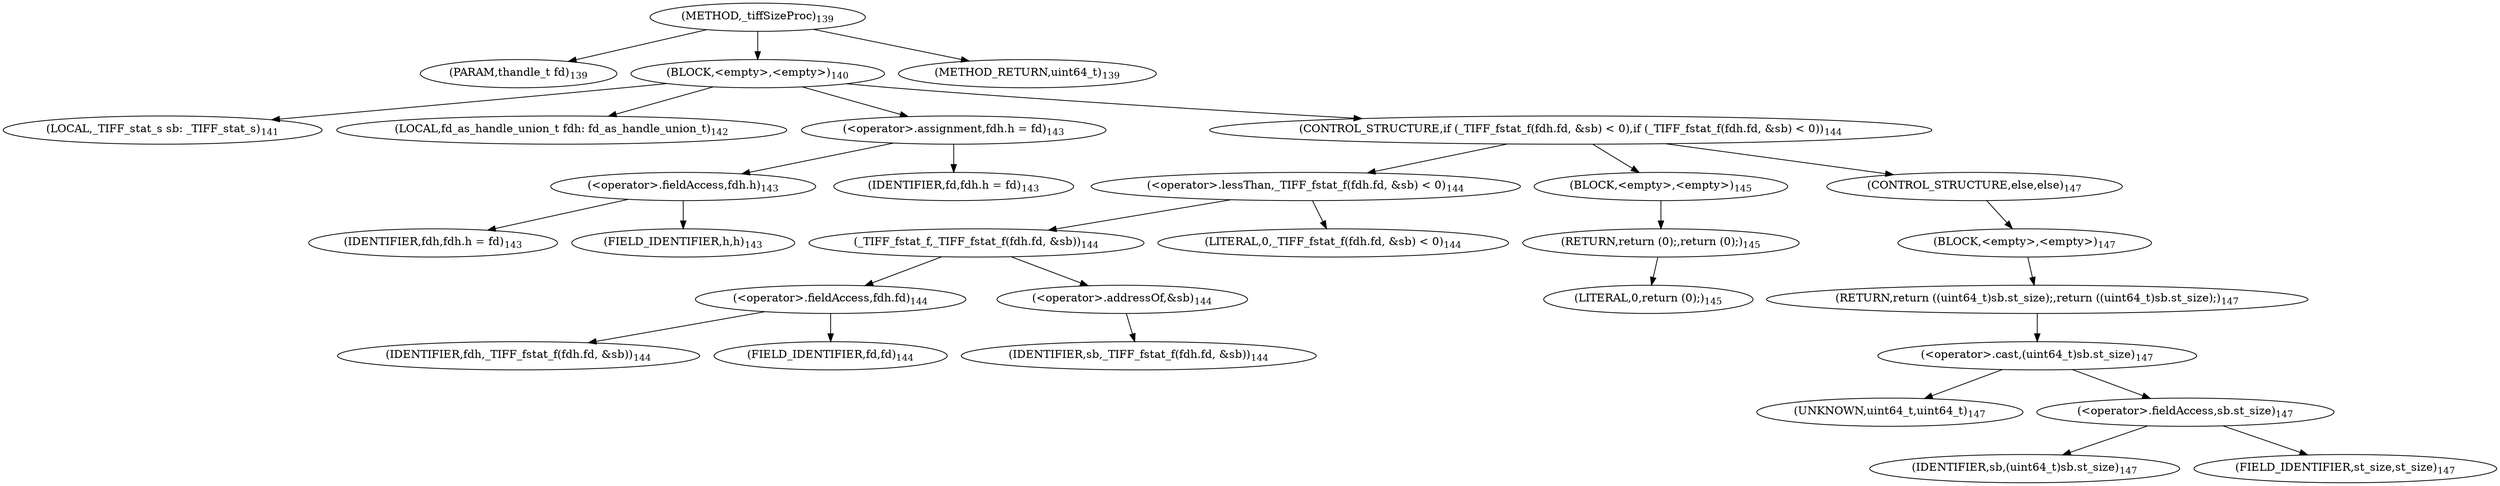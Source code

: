 digraph "_tiffSizeProc" {  
"33842" [label = <(METHOD,_tiffSizeProc)<SUB>139</SUB>> ]
"33843" [label = <(PARAM,thandle_t fd)<SUB>139</SUB>> ]
"33844" [label = <(BLOCK,&lt;empty&gt;,&lt;empty&gt;)<SUB>140</SUB>> ]
"33845" [label = <(LOCAL,_TIFF_stat_s sb: _TIFF_stat_s)<SUB>141</SUB>> ]
"33846" [label = <(LOCAL,fd_as_handle_union_t fdh: fd_as_handle_union_t)<SUB>142</SUB>> ]
"33847" [label = <(&lt;operator&gt;.assignment,fdh.h = fd)<SUB>143</SUB>> ]
"33848" [label = <(&lt;operator&gt;.fieldAccess,fdh.h)<SUB>143</SUB>> ]
"33849" [label = <(IDENTIFIER,fdh,fdh.h = fd)<SUB>143</SUB>> ]
"33850" [label = <(FIELD_IDENTIFIER,h,h)<SUB>143</SUB>> ]
"33851" [label = <(IDENTIFIER,fd,fdh.h = fd)<SUB>143</SUB>> ]
"33852" [label = <(CONTROL_STRUCTURE,if (_TIFF_fstat_f(fdh.fd, &amp;sb) &lt; 0),if (_TIFF_fstat_f(fdh.fd, &amp;sb) &lt; 0))<SUB>144</SUB>> ]
"33853" [label = <(&lt;operator&gt;.lessThan,_TIFF_fstat_f(fdh.fd, &amp;sb) &lt; 0)<SUB>144</SUB>> ]
"33854" [label = <(_TIFF_fstat_f,_TIFF_fstat_f(fdh.fd, &amp;sb))<SUB>144</SUB>> ]
"33855" [label = <(&lt;operator&gt;.fieldAccess,fdh.fd)<SUB>144</SUB>> ]
"33856" [label = <(IDENTIFIER,fdh,_TIFF_fstat_f(fdh.fd, &amp;sb))<SUB>144</SUB>> ]
"33857" [label = <(FIELD_IDENTIFIER,fd,fd)<SUB>144</SUB>> ]
"33858" [label = <(&lt;operator&gt;.addressOf,&amp;sb)<SUB>144</SUB>> ]
"33859" [label = <(IDENTIFIER,sb,_TIFF_fstat_f(fdh.fd, &amp;sb))<SUB>144</SUB>> ]
"33860" [label = <(LITERAL,0,_TIFF_fstat_f(fdh.fd, &amp;sb) &lt; 0)<SUB>144</SUB>> ]
"33861" [label = <(BLOCK,&lt;empty&gt;,&lt;empty&gt;)<SUB>145</SUB>> ]
"33862" [label = <(RETURN,return (0);,return (0);)<SUB>145</SUB>> ]
"33863" [label = <(LITERAL,0,return (0);)<SUB>145</SUB>> ]
"33864" [label = <(CONTROL_STRUCTURE,else,else)<SUB>147</SUB>> ]
"33865" [label = <(BLOCK,&lt;empty&gt;,&lt;empty&gt;)<SUB>147</SUB>> ]
"33866" [label = <(RETURN,return ((uint64_t)sb.st_size);,return ((uint64_t)sb.st_size);)<SUB>147</SUB>> ]
"33867" [label = <(&lt;operator&gt;.cast,(uint64_t)sb.st_size)<SUB>147</SUB>> ]
"33868" [label = <(UNKNOWN,uint64_t,uint64_t)<SUB>147</SUB>> ]
"33869" [label = <(&lt;operator&gt;.fieldAccess,sb.st_size)<SUB>147</SUB>> ]
"33870" [label = <(IDENTIFIER,sb,(uint64_t)sb.st_size)<SUB>147</SUB>> ]
"33871" [label = <(FIELD_IDENTIFIER,st_size,st_size)<SUB>147</SUB>> ]
"33872" [label = <(METHOD_RETURN,uint64_t)<SUB>139</SUB>> ]
  "33842" -> "33843" 
  "33842" -> "33844" 
  "33842" -> "33872" 
  "33844" -> "33845" 
  "33844" -> "33846" 
  "33844" -> "33847" 
  "33844" -> "33852" 
  "33847" -> "33848" 
  "33847" -> "33851" 
  "33848" -> "33849" 
  "33848" -> "33850" 
  "33852" -> "33853" 
  "33852" -> "33861" 
  "33852" -> "33864" 
  "33853" -> "33854" 
  "33853" -> "33860" 
  "33854" -> "33855" 
  "33854" -> "33858" 
  "33855" -> "33856" 
  "33855" -> "33857" 
  "33858" -> "33859" 
  "33861" -> "33862" 
  "33862" -> "33863" 
  "33864" -> "33865" 
  "33865" -> "33866" 
  "33866" -> "33867" 
  "33867" -> "33868" 
  "33867" -> "33869" 
  "33869" -> "33870" 
  "33869" -> "33871" 
}
